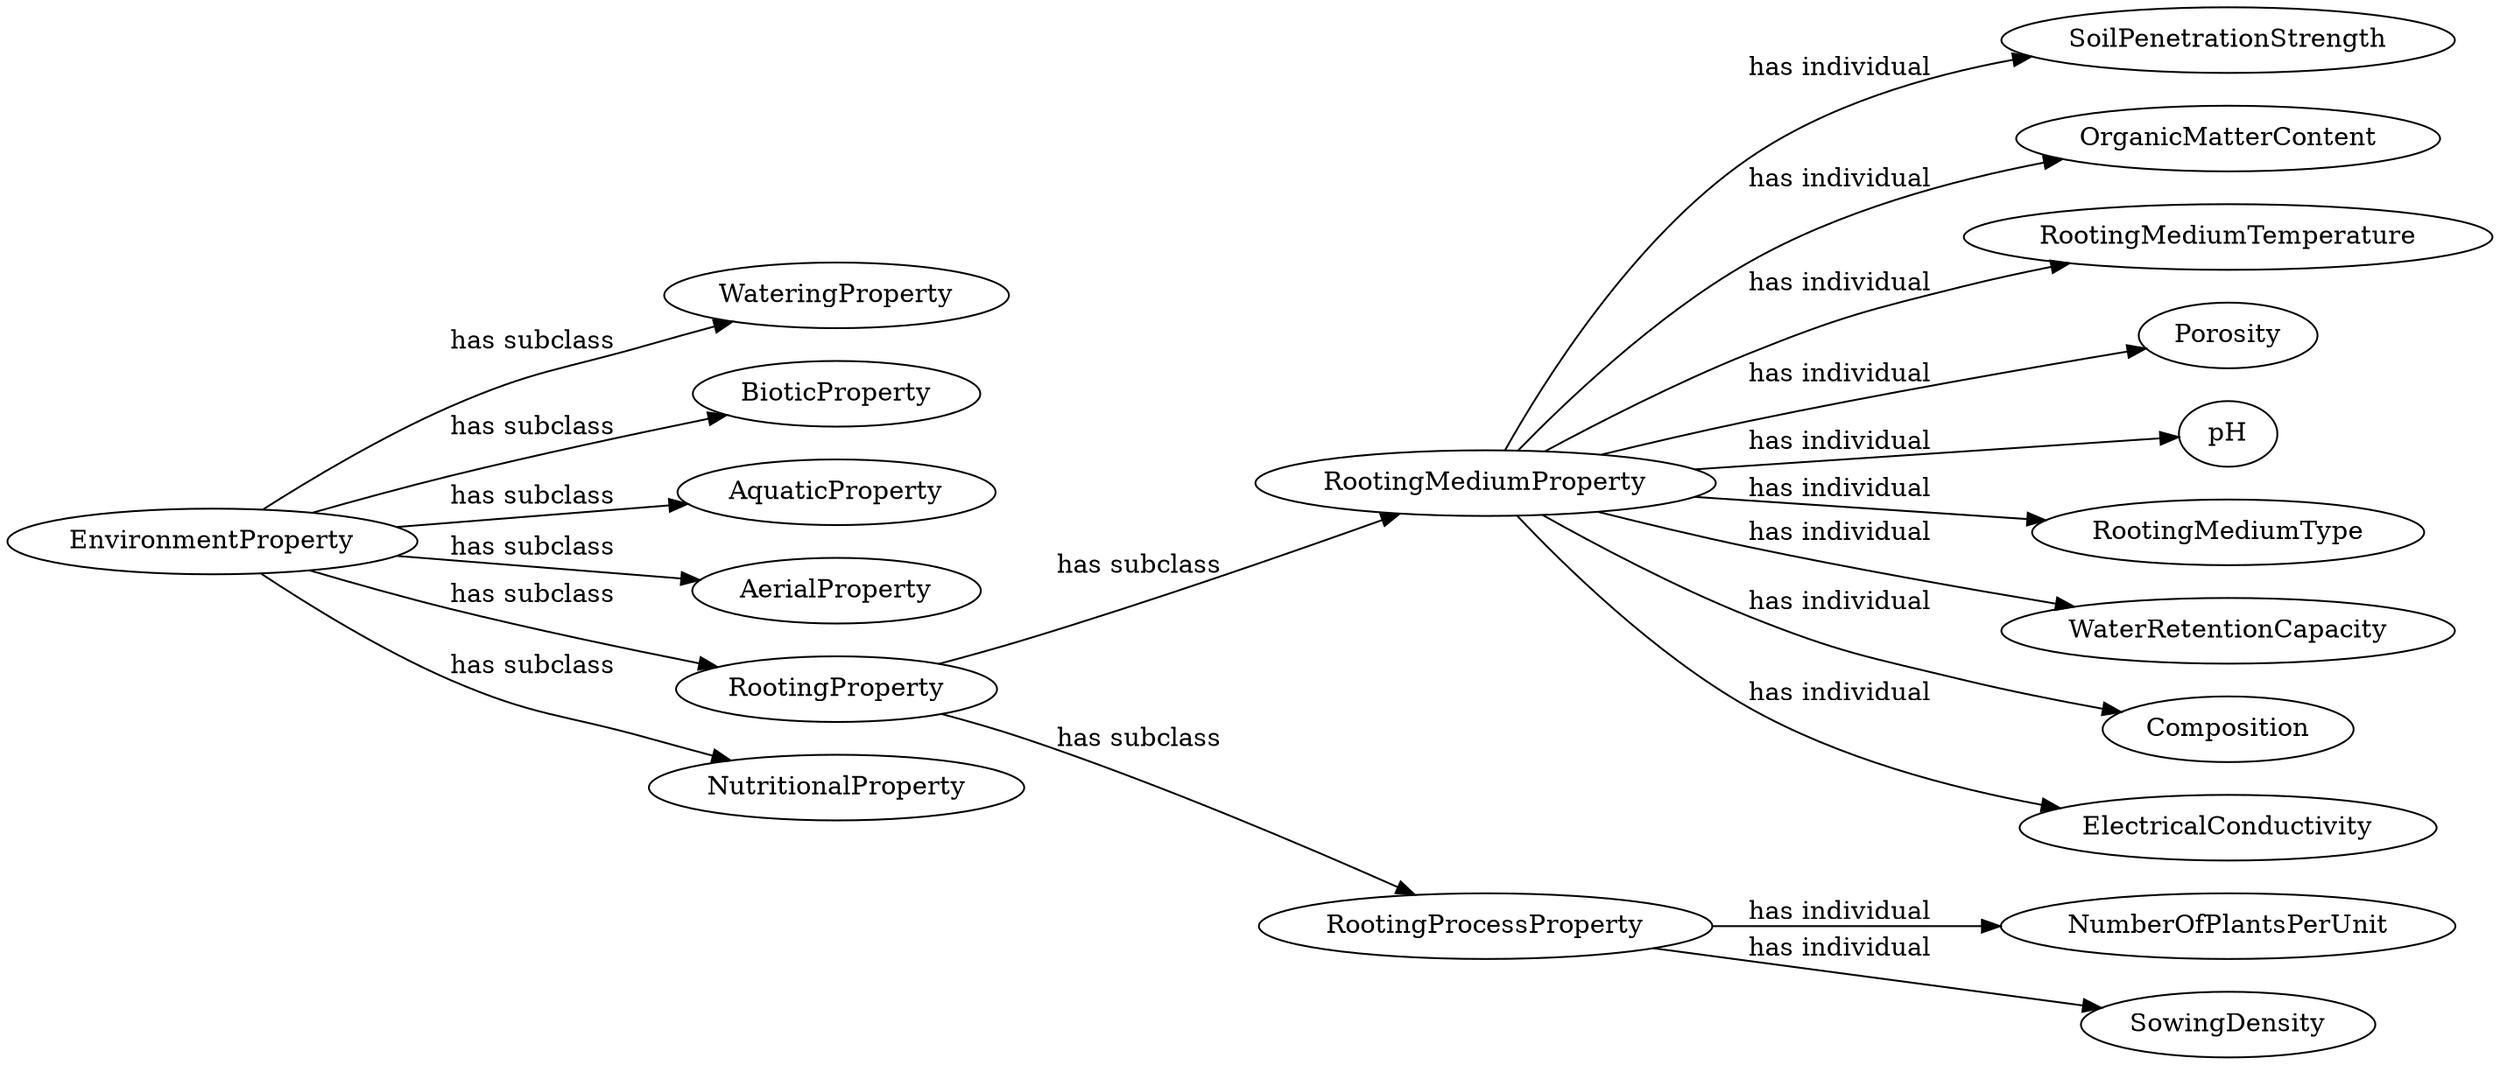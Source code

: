 digraph g {
	rankdir=LR;
	"RootingMediumProperty" -> "SoilPenetrationStrength" [label="has individual"]
	"RootingMediumProperty" -> "OrganicMatterContent" [label="has individual"]
	"RootingMediumProperty" -> "RootingMediumTemperature" [label="has individual"]
	"RootingMediumProperty" -> "Porosity" [label="has individual"]
	"EnvironmentProperty" -> "WateringProperty" [label="has subclass"]
	"RootingMediumProperty" -> "pH" [label="has individual"]
	"RootingMediumProperty" -> "RootingMediumType" [label="has individual"]
	"EnvironmentProperty" -> "BioticProperty" [label="has subclass"]
	"RootingMediumProperty" -> "WaterRetentionCapacity" [label="has individual"]
	"RootingMediumProperty" -> "Composition" [label="has individual"]
	"RootingMediumProperty" -> "ElectricalConductivity" [label="has individual"]
	"RootingProcessProperty" -> "NumberOfPlantsPerUnit" [label="has individual"]
	"EnvironmentProperty" -> "AquaticProperty" [label="has subclass"]
	"EnvironmentProperty" -> "AerialProperty" [label="has subclass"]
	"EnvironmentProperty" -> "RootingProperty" [label="has subclass"]
	"RootingProperty" -> "RootingMediumProperty" [label="has subclass"]
	"RootingProcessProperty" -> "SowingDensity" [label="has individual"]
	"EnvironmentProperty" -> "NutritionalProperty" [label="has subclass"]
	"RootingProperty" -> "RootingProcessProperty" [label="has subclass"]
}
